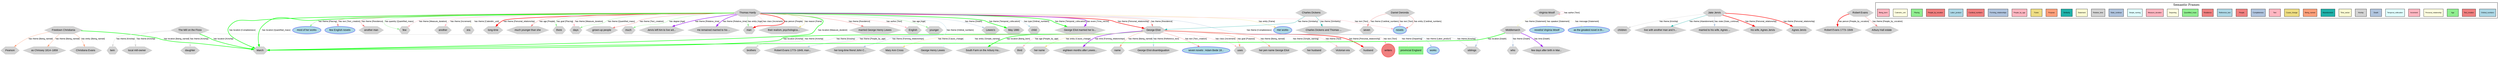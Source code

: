 digraph George_Eliot {
    rankdir=TB;
    compound=true;
    node [fontname="Arial", fontsize=12, style=filled];
    edge [fontname="Arial", fontsize=10, color=gray];
    
    // Graph styling
    bgcolor=white;
    
    // Node type definitions
    subgraph cluster_people {{
        label="People";
        style=filled;
        fillcolor=lightcoral;
        color=red;
        node [fillcolor=lightcoral, color=red, shape=circle];
    }}
    
    subgraph cluster_locations {{
        label="Locations";
        style=filled;
        fillcolor=lightgreen;
        color=green;
        node [fillcolor=lightgreen, color=green, shape=box];
    }}
    
    subgraph cluster_concepts {{
        label="Concepts";
        style=filled;
        fillcolor=lightblue;
        color=blue;
        node [fillcolor=lightblue, color=blue, shape=ellipse];
    }}
    
    subgraph cluster_events {{
        label="Events";
        style=filled;
        fillcolor=lightyellow;
        color=orange;
        node [fillcolor=lightyellow, color=orange, shape=diamond];
    }}
    
    subgraph cluster_other {{
        label="Other";
        style=filled;
        fillcolor=lightgray;
        color=gray;
        node [fillcolor=lightgray, color=gray, shape=hexagon];
    }}

    // People nodes
    "writers" [label="writers", fillcolor=lightcoral, color=red, shape=circle];

    // Locations nodes
    "provincial England" [label="provincial England", fillcolor=lightgreen, color=green, shape=box];

    // Concepts nodes
    "works" [label="works", fillcolor=lightblue, color=blue, shape=ellipse];
    "novelist Virginia Woolf" [label="novelist Virginia Woolf", fillcolor=lightblue, color=blue, shape=ellipse];
    "Her works" [label="Her works", fillcolor=lightblue, color=blue, shape=ellipse];
    "novels" [label="novels", fillcolor=lightblue, color=blue, shape=ellipse];
    "as the greatest novel in th..." [label="as the greatest novel in th...", fillcolor=lightblue, color=blue, shape=ellipse];
    "most of her works" [label="most of her works", fillcolor=lightblue, color=blue, shape=ellipse];
    "seven novels : Adam Bede 18..." [label="seven novels : Adam Bede 18...", fillcolor=lightblue, color=blue, shape=ellipse];
    "few English novels" [label="few English novels", fillcolor=lightblue, color=blue, shape=ellipse];

    // Other nodes
    "Pearson" [label="Pearson", fillcolor=lightgray, color=gray, shape=hexagon];
    "another man" [label="another man", fillcolor=lightgray, color=gray, shape=hexagon];
    "uses" [label="uses", fillcolor=lightgray, color=gray, shape=hexagon];
    "Daniel Deronda" [label="Daniel Deronda", fillcolor=lightgray, color=gray, shape=hexagon];
    "her pen name George Eliot" [label="her pen name George Eliot", fillcolor=lightgray, color=gray, shape=hexagon];
    "children" [label="children", fillcolor=lightgray, color=gray, shape=hexagon];
    "few" [label="few", fillcolor=lightgray, color=gray, shape=hexagon];
    "another" [label="another", fillcolor=lightgray, color=gray, shape=hexagon];
    "era" [label="era", fillcolor=lightgray, color=gray, shape=hexagon];
    "Robert Evans" [label="Robert Evans", fillcolor=lightgray, color=gray, shape=hexagon];
    "long-time" [label="long-time", fillcolor=lightgray, color=gray, shape=hexagon];
    "live with another man and h..." [label="live with another man and h...", fillcolor=lightgray, color=gray, shape=hexagon];
    "twin" [label="twin", fillcolor=lightgray, color=gray, shape=hexagon];
    "George Eliot" [label="George Eliot", fillcolor=lightgray, color=gray, shape=hexagon];
    "her husband" [label="her husband", fillcolor=lightgray, color=gray, shape=hexagon];
    "much younger than she" [label="much younger than she", fillcolor=lightgray, color=gray, shape=hexagon];
    "Victorian era" [label="Victorian era", fillcolor=lightgray, color=gray, shape=hexagon];
    "there" [label="there", fillcolor=lightgray, color=gray, shape=hexagon];
    "who" [label="who", fillcolor=lightgray, color=gray, shape=hexagon];
    "days" [label="days", fillcolor=lightgray, color=gray, shape=hexagon];
    "as Chrissey 1814–1859" [label="as Chrissey 1814–1859", fillcolor=lightgray, color=gray, shape=hexagon];
    "husband" [label="husband", fillcolor=lightgray, color=gray, shape=hexagon];
    "Jake Jervis" [label="Jake Jervis", fillcolor=lightgray, color=gray, shape=hexagon];
    "Freetown Christiania" [label="Freetown Christiania", fillcolor=lightgray, color=gray, shape=hexagon];
    "grown-up people" [label="grown-up people", fillcolor=lightgray, color=gray, shape=hexagon];
    "much" [label="much", fillcolor=lightgray, color=gray, shape=hexagon];
    "March" [label="March", fillcolor=lightgray, color=gray, shape=hexagon];
    "local mill-owner" [label="local mill-owner", fillcolor=lightgray, color=gray, shape=hexagon];
    "Jervis left him to live wit..." [label="Jervis left him to live wit...", fillcolor=lightgray, color=gray, shape=hexagon];
    "her long-time friend John C..." [label="her long-time friend John C...", fillcolor=lightgray, color=gray, shape=hexagon];
    "The Mill on the Floss" [label="The Mill on the Floss", fillcolor=lightgray, color=gray, shape=hexagon];
    "Mary Ann Cross" [label="Mary Ann Cross", fillcolor=lightgray, color=gray, shape=hexagon];
    "He remained married to his ..." [label="He remained married to his ...", fillcolor=lightgray, color=gray, shape=hexagon];
    "married to his wife, Agnes ..." [label="married to his wife, Agnes ...", fillcolor=lightgray, color=gray, shape=hexagon];
    "daughter" [label="daughter", fillcolor=lightgray, color=gray, shape=hexagon];
    "Thomas Hardy" [label="Thomas Hardy", fillcolor=lightgray, color=gray, shape=hexagon];
    "man" [label="man", fillcolor=lightgray, color=gray, shape=hexagon];
    "his wife, Agnes Jervis" [label="his wife, Agnes Jervis", fillcolor=lightgray, color=gray, shape=hexagon];
    "Charles Dickens" [label="Charles Dickens", fillcolor=lightgray, color=gray, shape=hexagon];
    "their realism, psychologica..." [label="their realism, psychologica...", fillcolor=lightgray, color=gray, shape=hexagon];
    "seven" [label="seven", fillcolor=lightgray, color=gray, shape=hexagon];
    "few days after birth in Mar..." [label="few days after birth in Mar...", fillcolor=lightgray, color=gray, shape=hexagon];
    "George Henry Lewes" [label="George Henry Lewes", fillcolor=lightgray, color=gray, shape=hexagon];
    "Robert Evans 1773–1849, man..." [label="Robert Evans 1773–1849, man...", fillcolor=lightgray, color=gray, shape=hexagon];
    "South Farm on the Arbury Ha..." [label="South Farm on the Arbury Ha...", fillcolor=lightgray, color=gray, shape=hexagon];
    "third" [label="third", fillcolor=lightgray, color=gray, shape=hexagon];
    "Charles Dickens and Thomas ..." [label="Charles Dickens and Thomas ...", fillcolor=lightgray, color=gray, shape=hexagon];
    "married George Henry Lewes" [label="married George Henry Lewes", fillcolor=lightgray, color=gray, shape=hexagon];
    "English" [label="English", fillcolor=lightgray, color=gray, shape=hexagon];
    "Middlemarch" [label="Middlemarch", fillcolor=lightgray, color=gray, shape=hexagon];
    "younger" [label="younger", fillcolor=lightgray, color=gray, shape=hexagon];
    "Robert Evans 1773–1849" [label="Robert Evans 1773–1849", fillcolor=lightgray, color=gray, shape=hexagon];
    "Virginia Woolf" [label="Virginia Woolf", fillcolor=lightgray, color=gray, shape=hexagon];
    "Christiana Evans" [label="Christiana Evans", fillcolor=lightgray, color=gray, shape=hexagon];
    "siblings" [label="siblings", fillcolor=lightgray, color=gray, shape=hexagon];
    "Lewes's" [label="Lewes's", fillcolor=lightgray, color=gray, shape=hexagon];
    "Arbury Hall estate" [label="Arbury Hall estate", fillcolor=lightgray, color=gray, shape=hexagon];
    "May 1880" [label="May 1880", fillcolor=lightgray, color=gray, shape=hexagon];
    "Agnes Jervis" [label="Agnes Jervis", fillcolor=lightgray, color=gray, shape=hexagon];
    "her name" [label="her name", fillcolor=lightgray, color=gray, shape=hexagon];
    "eighteen months after Lewes..." [label="eighteen months after Lewes...", fillcolor=lightgray, color=gray, shape=hexagon];
    "brothers" [label="brothers", fillcolor=lightgray, color=gray, shape=hexagon];
    "child" [label="child", fillcolor=lightgray, color=gray, shape=hexagon];
    "name" [label="name", fillcolor=lightgray, color=gray, shape=hexagon];
    "George Eliot married her lo..." [label="George Eliot married her lo...", fillcolor=lightgray, color=gray, shape=hexagon];
    "George Eliot disambiguation" [label="George Eliot disambiguation", fillcolor=lightgray, color=gray, shape=hexagon];

    // Relationships
    "Thomas Hardy" -> "child" [label="has type [Ordinal_numbers]", color=lightblue, penwidth=1];
    "Thomas Hardy" -> "few English novels" [label="has text [Text_creation]", color=lightcoral, penwidth=1];
    "Thomas Hardy" -> "man" [label="has entity [Age]", color=lightgreen, penwidth=1];
    "Thomas Hardy" -> "George Eliot" [label="has theme [Personal_relationship]", color=red, penwidth=2];
    "George Eliot" -> "uses" [label="has class [Increment]", color=lightpink, penwidth=1];
    "Thomas Hardy" -> "George Eliot married her lo..." [label="has theme [Temporal_collocation]", color=green, penwidth=2];
    "Middlemarch" -> "who" [label="has theme [Death]", color=lightsteelblue, penwidth=1];
    "The Mill on the Floss" -> "March" [label="has location [Kinship]", color=green, penwidth=2];
    "George Eliot" -> "husband" [label="has theme [Personal_relationship]", color=red, penwidth=2];
    "Jake Jervis" -> "children" [label="has theme [Kinship]", color=lightgray, penwidth=1];
    "Thomas Hardy" -> "another" [label="has theme [Increment]", color=lightpink, penwidth=1];
    "Thomas Hardy" -> "George Eliot married her lo..." [label="has event [Time_vector]", color=purple, penwidth=2];
    "The Mill on the Floss" -> "local mill-owner" [label="has theme [Kinship]", color=lightgray, penwidth=1];
    "Jake Jervis" -> "live with another man and h..." [label="has theme [Abandonment]", color=lightseagreen, penwidth=1];
    "Freetown Christiania" -> "Pearson" [label="has theme [Being_named]", color=lightsalmon, penwidth=1];
    "Middlemarch" -> "March" [label="has location [Death]", color=green, penwidth=2];
    "George Eliot" -> "her name" [label="has entity [Cause_change]", color=lightgoldenrod, penwidth=1];
    "Thomas Hardy" -> "English" [label="has author [Text]", color=lightpink, penwidth=1];
    "Thomas Hardy" -> "March" [label="has location [Completeness]", color=green, penwidth=2];
    "Daniel Deronda" -> "novels" [label="has text [Text]", color=lightpink, penwidth=1];
    "Thomas Hardy" -> "much younger than she" [label="has age [People]", color=lightcoral, penwidth=1];
    "Thomas Hardy" -> "grown-up people" [label="has theme [Text_creation]", color=lightcoral, penwidth=1];
    "Jake Jervis" -> "his wife, Agnes Jervis" [label="has theme [Personal_relationship]", color=red, penwidth=2];
    "George Eliot" -> "George Eliot disambiguation" [label="has theme [Reference_text]", color=lightblue, penwidth=1];
    "Thomas Hardy" -> "man" [label="has class [Increment]", color=lightpink, penwidth=1];
    "Thomas Hardy" -> "siblings" [label="has theme [Completeness]", color=lightsteelblue, penwidth=1];
    "George Eliot" -> "siblings" [label="has theme [Kinship]", color=lightgray, penwidth=1];
    "Thomas Hardy" -> "May 1880" [label="has theme [Temporal_collocation]", color=green, penwidth=2];
    "Thomas Hardy" -> "long-time" [label="has theme [Personal_relationship]", color=red, penwidth=2];
    "Thomas Hardy" -> "George Eliot" [label="has theme [Residence]", color=lightcoral, penwidth=1];
    "George Eliot" -> "name" [label="has theme [Being_named]", color=lightsalmon, penwidth=1];
    "Thomas Hardy" -> "March" [label="has location [Quantified_mass]", color=green, penwidth=2];
    "George Eliot" -> "provincial England" [label="has theme [Departing]", color=lightyellow, penwidth=1];
    "George Eliot" -> "March" [label="has location [Kinship]", color=green, penwidth=2];
    "The Mill on the Floss" -> "brothers" [label="has theme [Kinship]", color=lightgray, penwidth=1];
    "George Eliot" -> "brothers" [label="has theme [Kinship]", color=lightgray, penwidth=1];
    "Thomas Hardy" -> "much" [label="has degree [Age]", color=lightgreen, penwidth=1];
    "Thomas Hardy" -> "few" [label="has theme [Measure_duration]", color=lightpink, penwidth=1];
    "The Mill on the Floss" -> "daughter" [label="has theme [Kinship]", color=lightgray, penwidth=1];
    "George Eliot" -> "her husband" [label="has theme [Simple_naming]", color=lightcyan, penwidth=1];
    "Jake Jervis" -> "married to his wife, Agnes ..." [label="has state [State_continue]", color=lightsteelblue, penwidth=1];
    "Thomas Hardy" -> "Jervis left him to live wit..." [label="has theme [Relative_time]", color=purple, penwidth=2];
    "George Eliot" -> "writers" [label="has text [Text]", color=lightpink, penwidth=1];
    "Virginia Woolf" -> "novelist Virginia Woolf" [label="has speaker [Statement]", color=lightgoldenrodyellow, penwidth=1];
    "Thomas Hardy" -> "few" [label="has quantity [Quantified_mass]", color=lightgreen, penwidth=1];
    "Charles Dickens" -> "George Eliot" [label="has theme [Similarity]", color=lightseagreen, penwidth=1];
    "George Eliot" -> "uses" [label="has goal [Purpose]", color=lightsalmon, penwidth=1];
    "Thomas Hardy" -> "their realism, psychologica..." [label="has reason [Fame]", color=lightgoldenrod, penwidth=1];
    "Freetown Christiania" -> "March" [label="has location [Being_named]", color=green, penwidth=2];
    "George Eliot" -> "third" [label="has age [People_by_age]", color=lightpink, penwidth=1];
    "George Eliot" -> "her long-time friend John C..." [label="has theme [Forming_relationships]", color=lightsteelblue, penwidth=1];
    "Daniel Deronda" -> "seven" [label="has theme [Cardinal_numbers]", color=lightcoral, penwidth=1];
    "George Eliot" -> "eighteen months after Lewes..." [label="has time [Forming_relationships]", color=purple, penwidth=2];
    "Thomas Hardy" -> "novels" [label="has text [Text]", color=lightpink, penwidth=1];
    "George Eliot" -> "Victorian era" [label="has theme [Text]", color=lightpink, penwidth=1];
    "Virginia Woolf" -> "Middlemarch" [label="has theme [Statement]", color=lightgoldenrodyellow, penwidth=1];
    "Freetown Christiania" -> "Christiana Evans" [label="has entity [Being_named]", color=lightsalmon, penwidth=1];
    "Thomas Hardy" -> "Lewes's" [label="has theme [Death]", color=lightsteelblue, penwidth=1];
    "George Eliot" -> "Mary Ann Cross" [label="has theme [Cause_change]", color=lightgoldenrod, penwidth=1];
    "George Eliot" -> "works" [label="has theme [Labor_product]", color=lightblue, penwidth=1];
    "Thomas Hardy" -> "married George Henry Lewes" [label="has theme [Residence]", color=lightcoral, penwidth=1];
    "George Eliot" -> "Robert Evans 1773–1849, man..." [label="has theme [People_by_age]", color=lightpink, penwidth=1];
    "George Eliot" -> "her pen name George Eliot" [label="has theme [Being_named]", color=lightsalmon, penwidth=1];
    "Robert Evans" -> "Arbury Hall estate" [label="has theme [People_by_vocation]", color=lightcoral, penwidth=1];
    "Charles Dickens" -> "Charles Dickens and Thomas ..." [label="has theme [Similarity]", color=lightseagreen, penwidth=1];
    "George Eliot" -> "George Henry Lewes" [label="has entity [Simple_naming]", color=lightcyan, penwidth=1];
    "The Mill on the Floss" -> "twin" [label="has theme [Kinship]", color=lightgray, penwidth=1];
    "Thomas Hardy" -> "man" [label="has person [People]", color=red, penwidth=2];
    "Thomas Hardy" -> "days" [label="has theme [Quantified_mass]", color=lightgreen, penwidth=1];
    "Thomas Hardy" -> "younger" [label="has age [Age]", color=lightgreen, penwidth=1];
    "Jake Jervis" -> "Agnes Jervis" [label="has theme [Personal_relationship]", color=red, penwidth=2];
    "Virginia Woolf" -> "Virginia Woolf" [label="has author [Text]", color=lightpink, penwidth=1];
    "Thomas Hardy" -> "most of her works" [label="has theme [Placing]", color=lightgreen, penwidth=1];
    "Daniel Deronda" -> "novels" [label="has entity [Cardinal_numbers]", color=lightcoral, penwidth=1];
    "Thomas Hardy" -> "Her works" [label="has entity [Fame]", color=lightgoldenrod, penwidth=1];
    "Thomas Hardy" -> "He remained married to his ..." [label="has theme [Relative_time]", color=purple, penwidth=2];
    "Thomas Hardy" -> "there" [label="has goal [Placing]", color=lightgreen, penwidth=1];
    "Robert Evans" -> "Robert Evans 1773–1849" [label="has person [People_by_vocation]", color=red, penwidth=2];
    "Thomas Hardy" -> "another man" [label="has theme [Residence]", color=lightcoral, penwidth=1];
    "George Eliot" -> "seven novels : Adam Bede 18..." [label="has text [Text_creation]", color=lightcoral, penwidth=1];
    "Thomas Hardy" -> "days" [label="has theme [Measure_duration]", color=lightpink, penwidth=1];
    "Thomas Hardy" -> "era" [label="has theme [Calendric_unit]", color=lightyellow, penwidth=1];
    "George Eliot" -> "South Farm on the Arbury Ha..." [label="has location [Being_born]", color=green, penwidth=2];
    "Thomas Hardy" -> "Robert Evans 1773–1849, man..." [label="has theme [Ordinal_numbers]", color=lightblue, penwidth=1];
    "Thomas Hardy" -> "March" [label="has location [Measure_duration]", color=green, penwidth=2];
    "Freetown Christiania" -> "as Chrissey 1814–1859" [label="has theme [Being_named]", color=lightsalmon, penwidth=1];
    "Virginia Woolf" -> "as the greatest novel in th..." [label="has message [Statement]", color=lightgoldenrodyellow, penwidth=1];
    "Middlemarch" -> "few days after birth in Mar..." [label="has time [Death]", color=purple, penwidth=2];

    // Frame Legend
    subgraph cluster_legend {
        label="Semantic Frames";
        style=filled;
        fillcolor=white;
        color=black;
        rank=sink;
        "Ordinal_numbers_legend" [label="Ordinal_numbers", fillcolor="lightblue", style=filled, shape=box, fontsize=8];
        "Text_creation_legend" [label="Text_creation", fillcolor="lightcoral", style=filled, shape=box, fontsize=8];
        "Age_legend" [label="Age", fillcolor="lightgreen", style=filled, shape=box, fontsize=8];
        "Personal_relationship_legend" [label="Personal_relationship", fillcolor="lightyellow", style=filled, shape=box, fontsize=8];
        "Increment_legend" [label="Increment", fillcolor="lightpink", style=filled, shape=box, fontsize=8];
        "Temporal_collocation_legend" [label="Temporal_collocation", fillcolor="lightcyan", style=filled, shape=box, fontsize=8];
        "Death_legend" [label="Death", fillcolor="lightsteelblue", style=filled, shape=box, fontsize=8];
        "Kinship_legend" [label="Kinship", fillcolor="lightgray", style=filled, shape=box, fontsize=8];
        "Time_vector_legend" [label="Time_vector", fillcolor="lightgoldenrodyellow", style=filled, shape=box, fontsize=8];
        "Abandonment_legend" [label="Abandonment", fillcolor="lightseagreen", style=filled, shape=box, fontsize=8];
        "Being_named_legend" [label="Being_named", fillcolor="lightsalmon", style=filled, shape=box, fontsize=8];
        "Cause_change_legend" [label="Cause_change", fillcolor="lightgoldenrod", style=filled, shape=box, fontsize=8];
        "Text_legend" [label="Text", fillcolor="lightpink", style=filled, shape=box, fontsize=8];
        "Completeness_legend" [label="Completeness", fillcolor="lightsteelblue", style=filled, shape=box, fontsize=8];
        "People_legend" [label="People", fillcolor="lightcoral", style=filled, shape=box, fontsize=8];
        "Reference_text_legend" [label="Reference_text", fillcolor="lightblue", style=filled, shape=box, fontsize=8];
        "Residence_legend" [label="Residence", fillcolor="lightcoral", style=filled, shape=box, fontsize=8];
        "Quantified_mass_legend" [label="Quantified_mass", fillcolor="lightgreen", style=filled, shape=box, fontsize=8];
        "Departing_legend" [label="Departing", fillcolor="lightyellow", style=filled, shape=box, fontsize=8];
        "Measure_duration_legend" [label="Measure_duration", fillcolor="lightpink", style=filled, shape=box, fontsize=8];
        "Simple_naming_legend" [label="Simple_naming", fillcolor="lightcyan", style=filled, shape=box, fontsize=8];
        "State_continue_legend" [label="State_continue", fillcolor="lightsteelblue", style=filled, shape=box, fontsize=8];
        "Relative_time_legend" [label="Relative_time", fillcolor="lightgray", style=filled, shape=box, fontsize=8];
        "Statement_legend" [label="Statement", fillcolor="lightgoldenrodyellow", style=filled, shape=box, fontsize=8];
        "Similarity_legend" [label="Similarity", fillcolor="lightseagreen", style=filled, shape=box, fontsize=8];
        "Purpose_legend" [label="Purpose", fillcolor="lightsalmon", style=filled, shape=box, fontsize=8];
        "Fame_legend" [label="Fame", fillcolor="lightgoldenrod", style=filled, shape=box, fontsize=8];
        "People_by_age_legend" [label="People_by_age", fillcolor="lightpink", style=filled, shape=box, fontsize=8];
        "Forming_relationships_legend" [label="Forming_relationships", fillcolor="lightsteelblue", style=filled, shape=box, fontsize=8];
        "Cardinal_numbers_legend" [label="Cardinal_numbers", fillcolor="lightcoral", style=filled, shape=box, fontsize=8];
        "Labor_product_legend" [label="Labor_product", fillcolor="lightblue", style=filled, shape=box, fontsize=8];
        "People_by_vocation_legend" [label="People_by_vocation", fillcolor="lightcoral", style=filled, shape=box, fontsize=8];
        "Placing_legend" [label="Placing", fillcolor="lightgreen", style=filled, shape=box, fontsize=8];
        "Calendric_unit_legend" [label="Calendric_unit", fillcolor="lightyellow", style=filled, shape=box, fontsize=8];
        "Being_born_legend" [label="Being_born", fillcolor="lightpink", style=filled, shape=box, fontsize=8];
    }
}